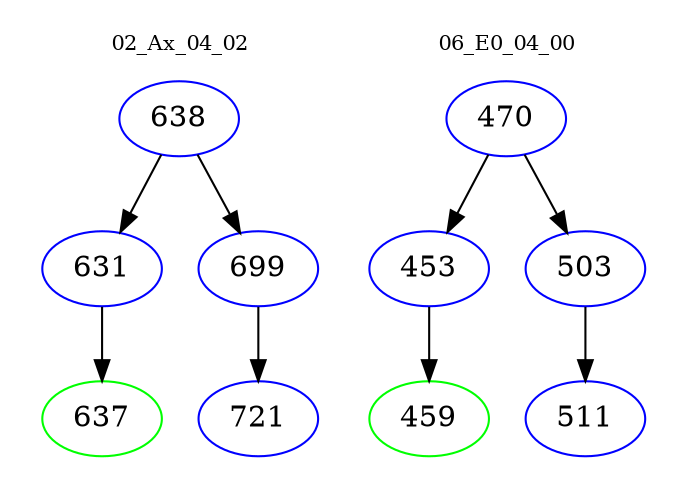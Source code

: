digraph{
subgraph cluster_0 {
color = white
label = "02_Ax_04_02";
fontsize=10;
T0_638 [label="638", color="blue"]
T0_638 -> T0_631 [color="black"]
T0_631 [label="631", color="blue"]
T0_631 -> T0_637 [color="black"]
T0_637 [label="637", color="green"]
T0_638 -> T0_699 [color="black"]
T0_699 [label="699", color="blue"]
T0_699 -> T0_721 [color="black"]
T0_721 [label="721", color="blue"]
}
subgraph cluster_1 {
color = white
label = "06_E0_04_00";
fontsize=10;
T1_470 [label="470", color="blue"]
T1_470 -> T1_453 [color="black"]
T1_453 [label="453", color="blue"]
T1_453 -> T1_459 [color="black"]
T1_459 [label="459", color="green"]
T1_470 -> T1_503 [color="black"]
T1_503 [label="503", color="blue"]
T1_503 -> T1_511 [color="black"]
T1_511 [label="511", color="blue"]
}
}
